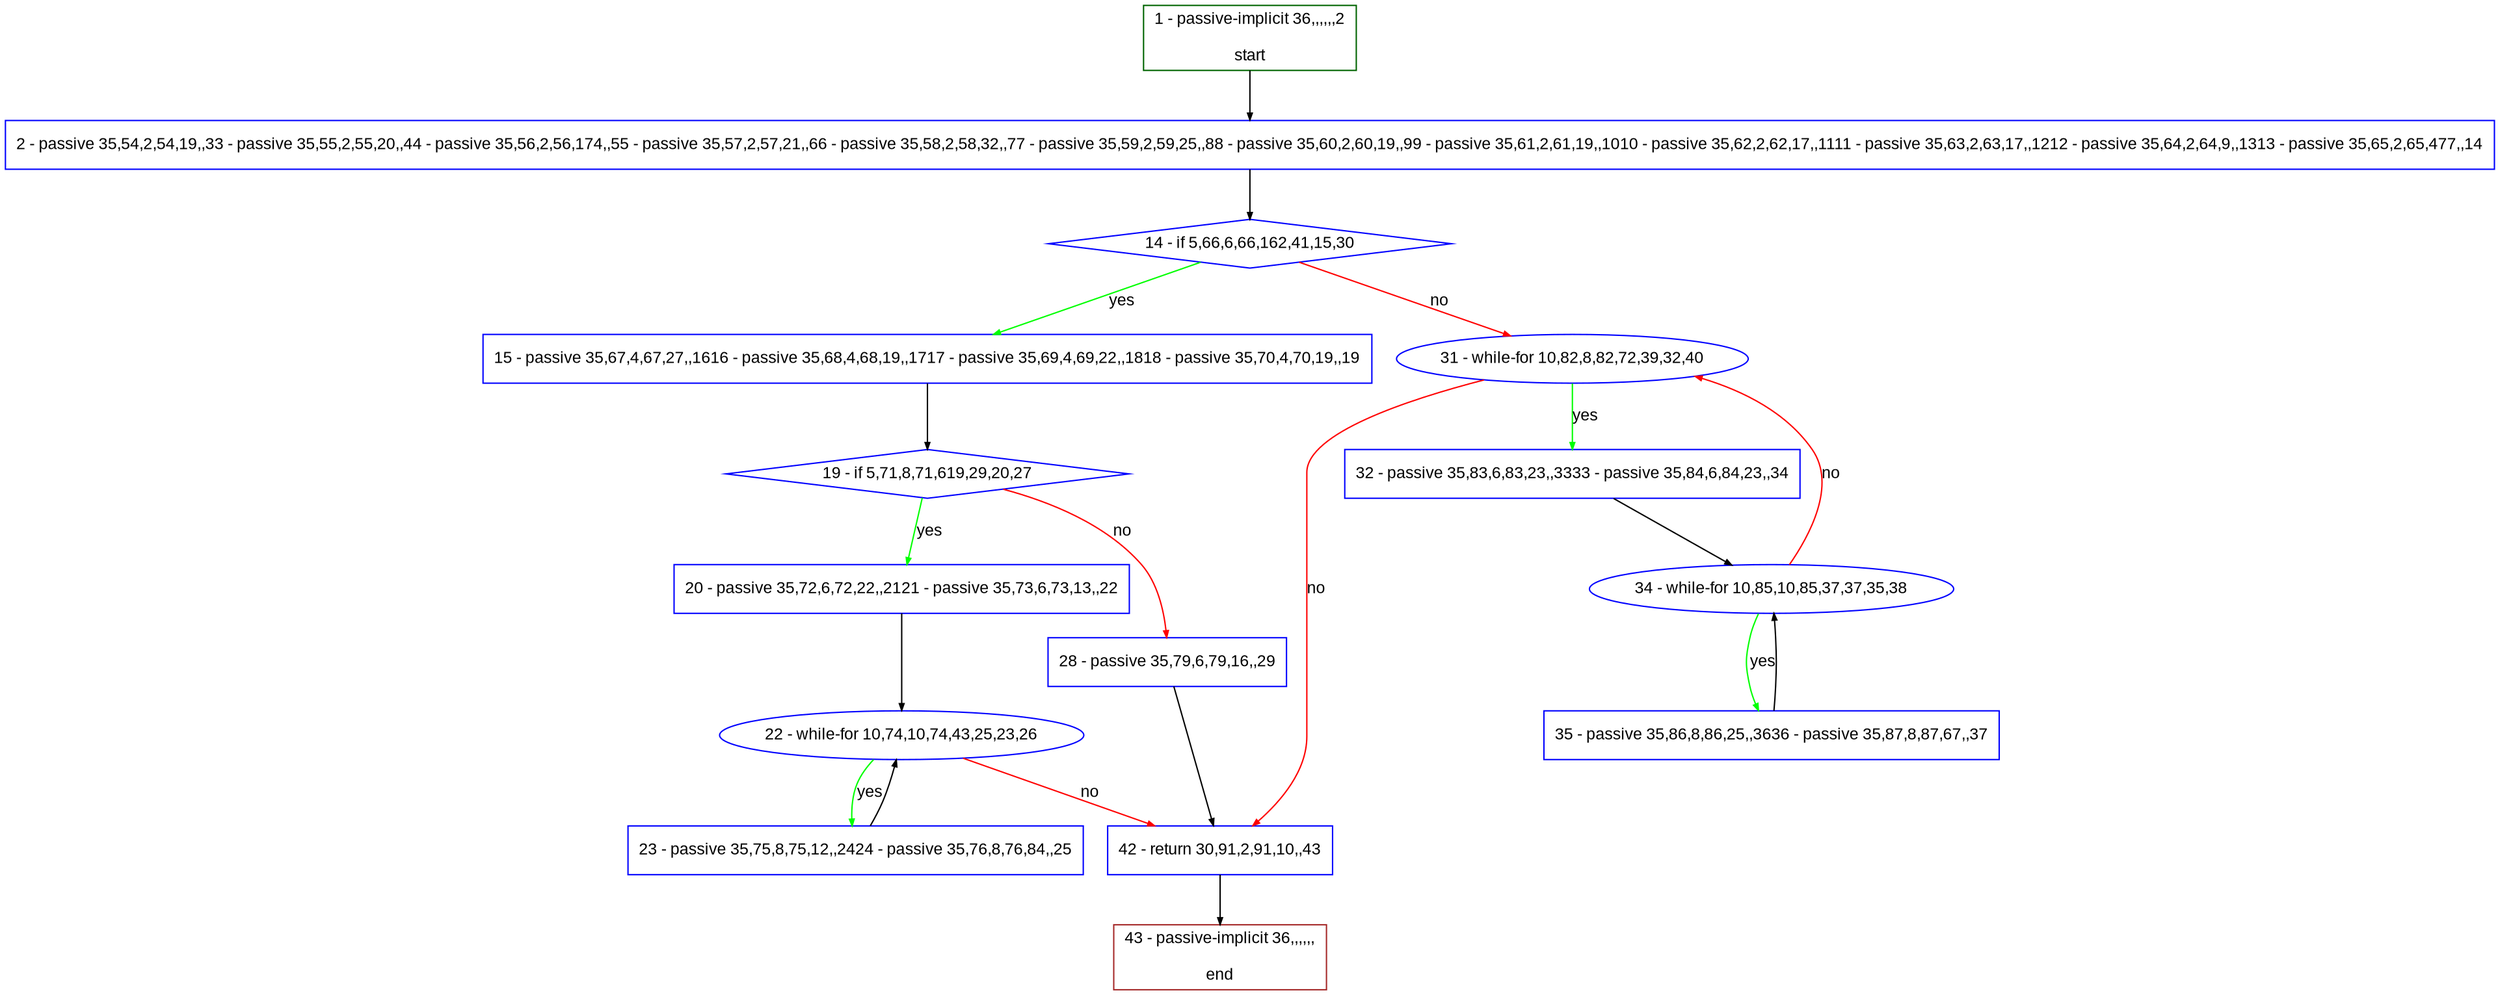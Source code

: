digraph "" {
  graph [pack="true", label="", fontsize="12", packmode="clust", fontname="Arial", fillcolor="#FFFFCC", bgcolor="white", style="rounded,filled", compound="true"];
  node [node_initialized="no", label="", color="grey", fontsize="12", fillcolor="white", fontname="Arial", style="filled", shape="rectangle", compound="true", fixedsize="false"];
  edge [fontcolor="black", arrowhead="normal", arrowtail="none", arrowsize="0.5", ltail="", label="", color="black", fontsize="12", lhead="", fontname="Arial", dir="forward", compound="true"];
  __N1 [label="2 - passive 35,54,2,54,19,,33 - passive 35,55,2,55,20,,44 - passive 35,56,2,56,174,,55 - passive 35,57,2,57,21,,66 - passive 35,58,2,58,32,,77 - passive 35,59,2,59,25,,88 - passive 35,60,2,60,19,,99 - passive 35,61,2,61,19,,1010 - passive 35,62,2,62,17,,1111 - passive 35,63,2,63,17,,1212 - passive 35,64,2,64,9,,1313 - passive 35,65,2,65,477,,14", color="#0000ff", fillcolor="#ffffff", style="filled", shape="box"];
  __N2 [label="1 - passive-implicit 36,,,,,,2\n\nstart", color="#006400", fillcolor="#ffffff", style="filled", shape="box"];
  __N3 [label="14 - if 5,66,6,66,162,41,15,30", color="#0000ff", fillcolor="#ffffff", style="filled", shape="diamond"];
  __N4 [label="15 - passive 35,67,4,67,27,,1616 - passive 35,68,4,68,19,,1717 - passive 35,69,4,69,22,,1818 - passive 35,70,4,70,19,,19", color="#0000ff", fillcolor="#ffffff", style="filled", shape="box"];
  __N5 [label="31 - while-for 10,82,8,82,72,39,32,40", color="#0000ff", fillcolor="#ffffff", style="filled", shape="oval"];
  __N6 [label="19 - if 5,71,8,71,619,29,20,27", color="#0000ff", fillcolor="#ffffff", style="filled", shape="diamond"];
  __N7 [label="20 - passive 35,72,6,72,22,,2121 - passive 35,73,6,73,13,,22", color="#0000ff", fillcolor="#ffffff", style="filled", shape="box"];
  __N8 [label="28 - passive 35,79,6,79,16,,29", color="#0000ff", fillcolor="#ffffff", style="filled", shape="box"];
  __N9 [label="22 - while-for 10,74,10,74,43,25,23,26", color="#0000ff", fillcolor="#ffffff", style="filled", shape="oval"];
  __N10 [label="23 - passive 35,75,8,75,12,,2424 - passive 35,76,8,76,84,,25", color="#0000ff", fillcolor="#ffffff", style="filled", shape="box"];
  __N11 [label="42 - return 30,91,2,91,10,,43", color="#0000ff", fillcolor="#ffffff", style="filled", shape="box"];
  __N12 [label="32 - passive 35,83,6,83,23,,3333 - passive 35,84,6,84,23,,34", color="#0000ff", fillcolor="#ffffff", style="filled", shape="box"];
  __N13 [label="34 - while-for 10,85,10,85,37,37,35,38", color="#0000ff", fillcolor="#ffffff", style="filled", shape="oval"];
  __N14 [label="35 - passive 35,86,8,86,25,,3636 - passive 35,87,8,87,67,,37", color="#0000ff", fillcolor="#ffffff", style="filled", shape="box"];
  __N15 [label="43 - passive-implicit 36,,,,,,\n\nend", color="#a52a2a", fillcolor="#ffffff", style="filled", shape="box"];
  __N2 -> __N1 [arrowhead="normal", arrowtail="none", color="#000000", label="", dir="forward"];
  __N1 -> __N3 [arrowhead="normal", arrowtail="none", color="#000000", label="", dir="forward"];
  __N3 -> __N4 [arrowhead="normal", arrowtail="none", color="#00ff00", label="yes", dir="forward"];
  __N3 -> __N5 [arrowhead="normal", arrowtail="none", color="#ff0000", label="no", dir="forward"];
  __N4 -> __N6 [arrowhead="normal", arrowtail="none", color="#000000", label="", dir="forward"];
  __N6 -> __N7 [arrowhead="normal", arrowtail="none", color="#00ff00", label="yes", dir="forward"];
  __N6 -> __N8 [arrowhead="normal", arrowtail="none", color="#ff0000", label="no", dir="forward"];
  __N7 -> __N9 [arrowhead="normal", arrowtail="none", color="#000000", label="", dir="forward"];
  __N9 -> __N10 [arrowhead="normal", arrowtail="none", color="#00ff00", label="yes", dir="forward"];
  __N10 -> __N9 [arrowhead="normal", arrowtail="none", color="#000000", label="", dir="forward"];
  __N9 -> __N11 [arrowhead="normal", arrowtail="none", color="#ff0000", label="no", dir="forward"];
  __N8 -> __N11 [arrowhead="normal", arrowtail="none", color="#000000", label="", dir="forward"];
  __N5 -> __N12 [arrowhead="normal", arrowtail="none", color="#00ff00", label="yes", dir="forward"];
  __N5 -> __N11 [arrowhead="normal", arrowtail="none", color="#ff0000", label="no", dir="forward"];
  __N12 -> __N13 [arrowhead="normal", arrowtail="none", color="#000000", label="", dir="forward"];
  __N13 -> __N5 [arrowhead="normal", arrowtail="none", color="#ff0000", label="no", dir="forward"];
  __N13 -> __N14 [arrowhead="normal", arrowtail="none", color="#00ff00", label="yes", dir="forward"];
  __N14 -> __N13 [arrowhead="normal", arrowtail="none", color="#000000", label="", dir="forward"];
  __N11 -> __N15 [arrowhead="normal", arrowtail="none", color="#000000", label="", dir="forward"];
}
